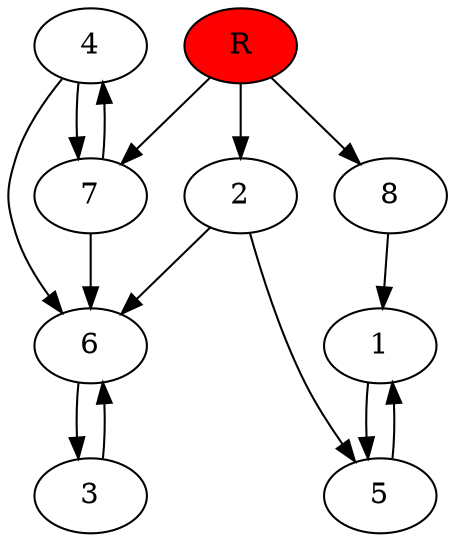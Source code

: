 digraph prb3772 {
	1
	2
	3
	4
	5
	6
	7
	8
	R [fillcolor="#ff0000" style=filled]
	1 -> 5
	2 -> 5
	2 -> 6
	3 -> 6
	4 -> 6
	4 -> 7
	5 -> 1
	6 -> 3
	7 -> 4
	7 -> 6
	8 -> 1
	R -> 2
	R -> 7
	R -> 8
}
